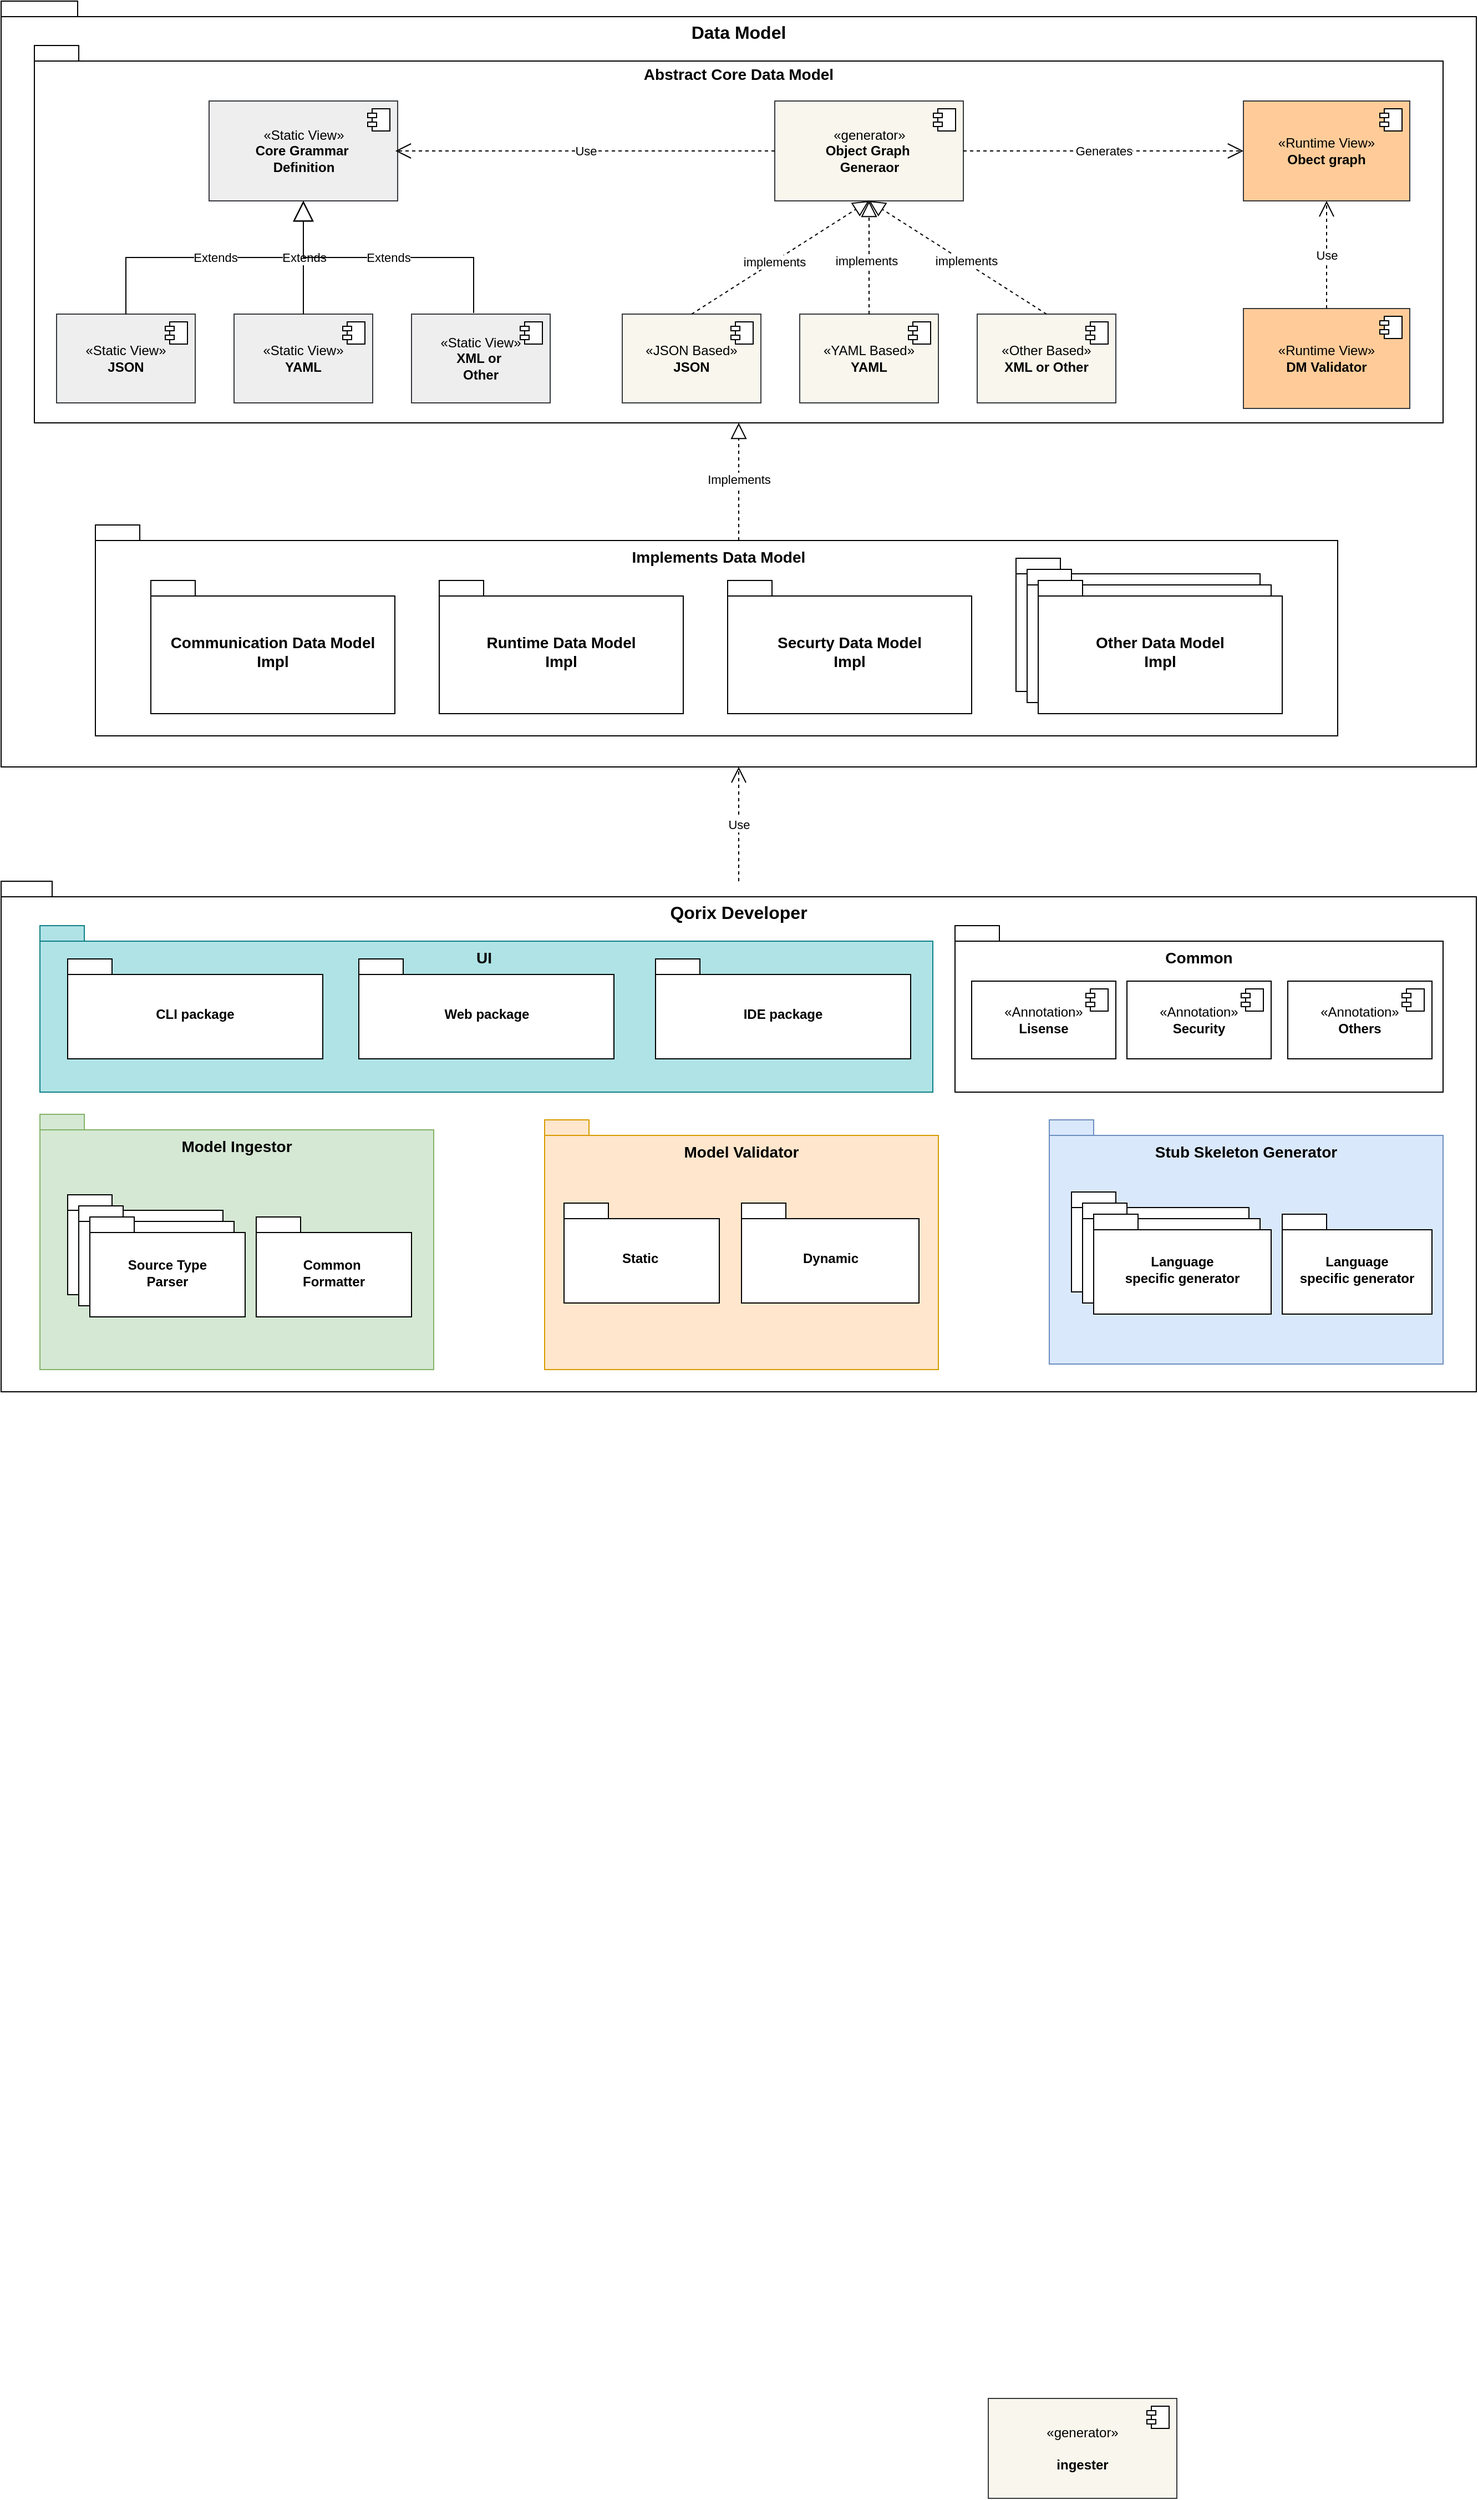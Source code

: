 <mxfile version="26.0.4" pages="2">
  <diagram id="DoH4_i3A4CgXqAQRx-tc" name="HL-Package">
    <mxGraphModel dx="2899" dy="2294" grid="1" gridSize="10" guides="1" tooltips="1" connect="1" arrows="1" fold="1" page="1" pageScale="1" pageWidth="850" pageHeight="1100" background="#ffffff" math="0" shadow="0">
      <root>
        <mxCell id="0" />
        <mxCell id="1" parent="0" />
        <mxCell id="ZowRPLpmnypHXlRYbh7q-59" value="Data Model" style="shape=folder;fontStyle=1;spacingTop=10;tabWidth=40;tabHeight=14;tabPosition=left;html=1;whiteSpace=wrap;labelPosition=center;verticalLabelPosition=top;align=center;verticalAlign=bottom;fontSize=16;spacing=-38;" parent="1" vertex="1">
          <mxGeometry x="-760" y="-1040" width="1330" height="690" as="geometry" />
        </mxCell>
        <mxCell id="ZowRPLpmnypHXlRYbh7q-60" value="&amp;nbsp;Implements Data Model" style="shape=folder;fontStyle=1;spacingTop=10;tabWidth=40;tabHeight=14;tabPosition=left;html=1;whiteSpace=wrap;labelPosition=center;verticalLabelPosition=top;align=center;verticalAlign=bottom;spacingBottom=2;spacing=-40;fontSize=14;" parent="1" vertex="1">
          <mxGeometry x="-675" y="-568" width="1120" height="190" as="geometry" />
        </mxCell>
        <mxCell id="ZowRPLpmnypHXlRYbh7q-2" value="Abstract Core Data Model" style="shape=folder;fontStyle=1;spacingTop=10;tabWidth=40;tabHeight=14;tabPosition=left;html=1;whiteSpace=wrap;labelPosition=center;verticalLabelPosition=top;align=center;verticalAlign=bottom;spacingBottom=2;spacing=-37;fontSize=14;" parent="1" vertex="1">
          <mxGeometry x="-730" y="-1000" width="1270" height="340" as="geometry" />
        </mxCell>
        <mxCell id="ZowRPLpmnypHXlRYbh7q-5" value="«Static View»&lt;br&gt;&lt;b&gt;Core Grammar&amp;nbsp;&lt;/b&gt;&lt;div&gt;&lt;b&gt;Definition&lt;/b&gt;&lt;/div&gt;" style="html=1;dropTarget=0;whiteSpace=wrap;fillColor=#eeeeee;strokeColor=#36393d;" parent="1" vertex="1">
          <mxGeometry x="-572.5" y="-950" width="170" height="90" as="geometry" />
        </mxCell>
        <mxCell id="ZowRPLpmnypHXlRYbh7q-6" value="" style="shape=module;jettyWidth=8;jettyHeight=4;" parent="ZowRPLpmnypHXlRYbh7q-5" vertex="1">
          <mxGeometry x="1" width="20" height="20" relative="1" as="geometry">
            <mxPoint x="-27" y="7" as="offset" />
          </mxGeometry>
        </mxCell>
        <mxCell id="ZowRPLpmnypHXlRYbh7q-7" value="«Runtime View»&lt;br&gt;&lt;b&gt;Obect graph&lt;/b&gt;" style="html=1;dropTarget=0;whiteSpace=wrap;fillColor=#ffcc99;strokeColor=#36393d;" parent="1" vertex="1">
          <mxGeometry x="360" y="-950" width="150" height="90" as="geometry" />
        </mxCell>
        <mxCell id="ZowRPLpmnypHXlRYbh7q-8" value="" style="shape=module;jettyWidth=8;jettyHeight=4;" parent="ZowRPLpmnypHXlRYbh7q-7" vertex="1">
          <mxGeometry x="1" width="20" height="20" relative="1" as="geometry">
            <mxPoint x="-27" y="7" as="offset" />
          </mxGeometry>
        </mxCell>
        <mxCell id="ZowRPLpmnypHXlRYbh7q-9" value="Communication Data Model&lt;div&gt;Impl&lt;/div&gt;" style="shape=folder;fontStyle=1;spacingTop=10;tabWidth=40;tabHeight=14;tabPosition=left;html=1;whiteSpace=wrap;labelPosition=center;verticalLabelPosition=middle;align=center;verticalAlign=middle;spacingBottom=2;spacing=-35;fontSize=14;" parent="1" vertex="1">
          <mxGeometry x="-625" y="-518" width="220" height="120" as="geometry" />
        </mxCell>
        <mxCell id="ZowRPLpmnypHXlRYbh7q-10" value="Runtime Data Model&lt;div&gt;Impl&lt;/div&gt;" style="shape=folder;fontStyle=1;spacingTop=10;tabWidth=40;tabHeight=14;tabPosition=left;html=1;whiteSpace=wrap;labelPosition=center;verticalLabelPosition=middle;align=center;verticalAlign=middle;spacingBottom=2;spacing=-35;fontSize=14;" parent="1" vertex="1">
          <mxGeometry x="-365" y="-518" width="220" height="120" as="geometry" />
        </mxCell>
        <mxCell id="ZowRPLpmnypHXlRYbh7q-11" value="Securty Data Model&lt;div&gt;Impl&lt;/div&gt;" style="shape=folder;fontStyle=1;spacingTop=10;tabWidth=40;tabHeight=14;tabPosition=left;html=1;whiteSpace=wrap;labelPosition=center;verticalLabelPosition=middle;align=center;verticalAlign=middle;spacingBottom=2;spacing=-35;fontSize=14;" parent="1" vertex="1">
          <mxGeometry x="-105" y="-518" width="220" height="120" as="geometry" />
        </mxCell>
        <mxCell id="ZowRPLpmnypHXlRYbh7q-12" value="Other Data Model&lt;div&gt;Impl&lt;/div&gt;" style="shape=folder;fontStyle=1;spacingTop=10;tabWidth=40;tabHeight=14;tabPosition=left;html=1;whiteSpace=wrap;labelPosition=center;verticalLabelPosition=middle;align=center;verticalAlign=middle;spacingBottom=2;spacing=0;fontSize=14;" parent="1" vertex="1">
          <mxGeometry x="155" y="-538" width="220" height="120" as="geometry" />
        </mxCell>
        <mxCell id="ZowRPLpmnypHXlRYbh7q-24" value="Other Data Model&lt;div&gt;Impl&lt;/div&gt;" style="shape=folder;fontStyle=1;spacingTop=10;tabWidth=40;tabHeight=14;tabPosition=left;html=1;whiteSpace=wrap;labelPosition=center;verticalLabelPosition=middle;align=center;verticalAlign=middle;spacingBottom=2;spacing=0;fontSize=14;" parent="1" vertex="1">
          <mxGeometry x="165" y="-528" width="220" height="120" as="geometry" />
        </mxCell>
        <mxCell id="ZowRPLpmnypHXlRYbh7q-25" value="Other Data Model&lt;div&gt;Impl&lt;/div&gt;" style="shape=folder;fontStyle=1;spacingTop=10;tabWidth=40;tabHeight=14;tabPosition=left;html=1;whiteSpace=wrap;labelPosition=center;verticalLabelPosition=middle;align=center;verticalAlign=middle;spacingBottom=2;spacing=0;fontSize=14;" parent="1" vertex="1">
          <mxGeometry x="175" y="-518" width="220" height="120" as="geometry" />
        </mxCell>
        <mxCell id="ZowRPLpmnypHXlRYbh7q-26" value="«generator»&lt;br&gt;&lt;b&gt;Object Graph&amp;nbsp;&lt;/b&gt;&lt;div&gt;&lt;b&gt;Generaor&lt;/b&gt;&lt;/div&gt;" style="html=1;dropTarget=0;whiteSpace=wrap;fillColor=#f9f7ed;strokeColor=#36393d;" parent="1" vertex="1">
          <mxGeometry x="-62.5" y="-950" width="170" height="90" as="geometry" />
        </mxCell>
        <mxCell id="ZowRPLpmnypHXlRYbh7q-27" value="" style="shape=module;jettyWidth=8;jettyHeight=4;" parent="ZowRPLpmnypHXlRYbh7q-26" vertex="1">
          <mxGeometry x="1" width="20" height="20" relative="1" as="geometry">
            <mxPoint x="-27" y="7" as="offset" />
          </mxGeometry>
        </mxCell>
        <mxCell id="ZowRPLpmnypHXlRYbh7q-29" value="Generates" style="endArrow=open;endSize=12;dashed=1;html=1;rounded=0;exitX=1;exitY=0.5;exitDx=0;exitDy=0;entryX=0;entryY=0.5;entryDx=0;entryDy=0;" parent="1" source="ZowRPLpmnypHXlRYbh7q-26" target="ZowRPLpmnypHXlRYbh7q-7" edge="1">
          <mxGeometry width="160" relative="1" as="geometry">
            <mxPoint x="220" y="-740" as="sourcePoint" />
            <mxPoint x="380" y="-740" as="targetPoint" />
          </mxGeometry>
        </mxCell>
        <mxCell id="ZowRPLpmnypHXlRYbh7q-30" value="Use" style="endArrow=open;endSize=12;dashed=1;html=1;rounded=0;entryX=0.988;entryY=0.5;entryDx=0;entryDy=0;entryPerimeter=0;exitX=0;exitY=0.5;exitDx=0;exitDy=0;" parent="1" source="ZowRPLpmnypHXlRYbh7q-26" target="ZowRPLpmnypHXlRYbh7q-5" edge="1">
          <mxGeometry width="160" relative="1" as="geometry">
            <mxPoint x="110" y="-580" as="sourcePoint" />
            <mxPoint x="270" y="-580" as="targetPoint" />
          </mxGeometry>
        </mxCell>
        <mxCell id="ZowRPLpmnypHXlRYbh7q-32" value="«Static View»&lt;br&gt;&lt;b&gt;JSON&lt;/b&gt;" style="html=1;dropTarget=0;whiteSpace=wrap;fillColor=#eeeeee;strokeColor=#36393d;" parent="1" vertex="1">
          <mxGeometry x="-710" y="-758" width="125" height="80" as="geometry" />
        </mxCell>
        <mxCell id="ZowRPLpmnypHXlRYbh7q-33" value="" style="shape=module;jettyWidth=8;jettyHeight=4;" parent="ZowRPLpmnypHXlRYbh7q-32" vertex="1">
          <mxGeometry x="1" width="20" height="20" relative="1" as="geometry">
            <mxPoint x="-27" y="7" as="offset" />
          </mxGeometry>
        </mxCell>
        <mxCell id="ZowRPLpmnypHXlRYbh7q-34" value="«Static View»&lt;br&gt;&lt;b&gt;YAML&lt;/b&gt;" style="html=1;dropTarget=0;whiteSpace=wrap;fillColor=#eeeeee;strokeColor=#36393d;" parent="1" vertex="1">
          <mxGeometry x="-550" y="-758" width="125" height="80" as="geometry" />
        </mxCell>
        <mxCell id="ZowRPLpmnypHXlRYbh7q-35" value="" style="shape=module;jettyWidth=8;jettyHeight=4;" parent="ZowRPLpmnypHXlRYbh7q-34" vertex="1">
          <mxGeometry x="1" width="20" height="20" relative="1" as="geometry">
            <mxPoint x="-27" y="7" as="offset" />
          </mxGeometry>
        </mxCell>
        <mxCell id="ZowRPLpmnypHXlRYbh7q-36" value="«Static View»&lt;br&gt;&lt;b&gt;XML or&amp;nbsp;&lt;/b&gt;&lt;div&gt;&lt;b&gt;Other&lt;/b&gt;&lt;/div&gt;" style="html=1;dropTarget=0;whiteSpace=wrap;fillColor=#eeeeee;strokeColor=#36393d;" parent="1" vertex="1">
          <mxGeometry x="-390" y="-758" width="125" height="80" as="geometry" />
        </mxCell>
        <mxCell id="ZowRPLpmnypHXlRYbh7q-37" value="" style="shape=module;jettyWidth=8;jettyHeight=4;" parent="ZowRPLpmnypHXlRYbh7q-36" vertex="1">
          <mxGeometry x="1" width="20" height="20" relative="1" as="geometry">
            <mxPoint x="-27" y="7" as="offset" />
          </mxGeometry>
        </mxCell>
        <mxCell id="ZowRPLpmnypHXlRYbh7q-38" value="Extends" style="endArrow=block;endSize=16;endFill=0;html=1;rounded=0;entryX=0.5;entryY=1;entryDx=0;entryDy=0;exitX=0.5;exitY=0;exitDx=0;exitDy=0;edgeStyle=orthogonalEdgeStyle;" parent="1" source="ZowRPLpmnypHXlRYbh7q-32" target="ZowRPLpmnypHXlRYbh7q-5" edge="1">
          <mxGeometry width="160" relative="1" as="geometry">
            <mxPoint x="-730" y="-400" as="sourcePoint" />
            <mxPoint x="-570" y="-400" as="targetPoint" />
          </mxGeometry>
        </mxCell>
        <mxCell id="ZowRPLpmnypHXlRYbh7q-39" value="Extends" style="endArrow=block;endSize=16;endFill=0;html=1;rounded=0;edgeStyle=orthogonalEdgeStyle;" parent="1" source="ZowRPLpmnypHXlRYbh7q-34" target="ZowRPLpmnypHXlRYbh7q-5" edge="1">
          <mxGeometry width="160" relative="1" as="geometry">
            <mxPoint x="-637" y="-760" as="sourcePoint" />
            <mxPoint x="-520" y="-860" as="targetPoint" />
          </mxGeometry>
        </mxCell>
        <mxCell id="ZowRPLpmnypHXlRYbh7q-40" value="Extends" style="endArrow=block;endSize=16;endFill=0;html=1;rounded=0;edgeStyle=orthogonalEdgeStyle;exitX=0.448;exitY=-0.012;exitDx=0;exitDy=0;exitPerimeter=0;entryX=0.5;entryY=1;entryDx=0;entryDy=0;" parent="1" source="ZowRPLpmnypHXlRYbh7q-36" target="ZowRPLpmnypHXlRYbh7q-5" edge="1">
          <mxGeometry width="160" relative="1" as="geometry">
            <mxPoint x="-477" y="-760" as="sourcePoint" />
            <mxPoint x="-525" y="-850" as="targetPoint" />
          </mxGeometry>
        </mxCell>
        <mxCell id="ZowRPLpmnypHXlRYbh7q-41" value="«JSON Based»&lt;br&gt;&lt;b&gt;JSON&lt;/b&gt;" style="html=1;dropTarget=0;whiteSpace=wrap;fillColor=#f9f7ed;strokeColor=#36393d;" parent="1" vertex="1">
          <mxGeometry x="-200" y="-758" width="125" height="80" as="geometry" />
        </mxCell>
        <mxCell id="ZowRPLpmnypHXlRYbh7q-42" value="" style="shape=module;jettyWidth=8;jettyHeight=4;" parent="ZowRPLpmnypHXlRYbh7q-41" vertex="1">
          <mxGeometry x="1" width="20" height="20" relative="1" as="geometry">
            <mxPoint x="-27" y="7" as="offset" />
          </mxGeometry>
        </mxCell>
        <mxCell id="ZowRPLpmnypHXlRYbh7q-43" value="«YAML Based»&lt;br&gt;&lt;b&gt;YAML&lt;/b&gt;" style="html=1;dropTarget=0;whiteSpace=wrap;fillColor=#f9f7ed;strokeColor=#36393d;" parent="1" vertex="1">
          <mxGeometry x="-40" y="-758" width="125" height="80" as="geometry" />
        </mxCell>
        <mxCell id="ZowRPLpmnypHXlRYbh7q-44" value="" style="shape=module;jettyWidth=8;jettyHeight=4;" parent="ZowRPLpmnypHXlRYbh7q-43" vertex="1">
          <mxGeometry x="1" width="20" height="20" relative="1" as="geometry">
            <mxPoint x="-27" y="7" as="offset" />
          </mxGeometry>
        </mxCell>
        <mxCell id="ZowRPLpmnypHXlRYbh7q-45" value="«Other Based»&lt;br&gt;&lt;b&gt;XML or&amp;nbsp;&lt;/b&gt;&lt;b style=&quot;background-color: transparent; color: light-dark(rgb(0, 0, 0), rgb(255, 255, 255));&quot;&gt;Other&lt;/b&gt;" style="html=1;dropTarget=0;whiteSpace=wrap;fillColor=#f9f7ed;strokeColor=#36393d;" parent="1" vertex="1">
          <mxGeometry x="120" y="-758" width="125" height="80" as="geometry" />
        </mxCell>
        <mxCell id="ZowRPLpmnypHXlRYbh7q-46" value="" style="shape=module;jettyWidth=8;jettyHeight=4;" parent="ZowRPLpmnypHXlRYbh7q-45" vertex="1">
          <mxGeometry x="1" width="20" height="20" relative="1" as="geometry">
            <mxPoint x="-27" y="7" as="offset" />
          </mxGeometry>
        </mxCell>
        <mxCell id="ZowRPLpmnypHXlRYbh7q-47" value="" style="endArrow=block;dashed=1;endFill=0;endSize=12;html=1;rounded=0;entryX=0.5;entryY=1;entryDx=0;entryDy=0;exitX=0.5;exitY=0;exitDx=0;exitDy=0;" parent="1" source="ZowRPLpmnypHXlRYbh7q-41" target="ZowRPLpmnypHXlRYbh7q-26" edge="1">
          <mxGeometry width="160" relative="1" as="geometry">
            <mxPoint x="-172.5" y="-580" as="sourcePoint" />
            <mxPoint x="-12.5" y="-580" as="targetPoint" />
          </mxGeometry>
        </mxCell>
        <mxCell id="ZowRPLpmnypHXlRYbh7q-50" value="implements" style="edgeLabel;html=1;align=center;verticalAlign=middle;resizable=0;points=[];" parent="ZowRPLpmnypHXlRYbh7q-47" vertex="1" connectable="0">
          <mxGeometry x="-0.075" relative="1" as="geometry">
            <mxPoint as="offset" />
          </mxGeometry>
        </mxCell>
        <mxCell id="ZowRPLpmnypHXlRYbh7q-48" value="" style="endArrow=block;dashed=1;endFill=0;endSize=12;html=1;rounded=0;entryX=0.5;entryY=1;entryDx=0;entryDy=0;exitX=0.5;exitY=0;exitDx=0;exitDy=0;" parent="1" source="ZowRPLpmnypHXlRYbh7q-43" target="ZowRPLpmnypHXlRYbh7q-26" edge="1">
          <mxGeometry width="160" relative="1" as="geometry">
            <mxPoint x="-127.5" y="-690" as="sourcePoint" />
            <mxPoint x="32.5" y="-850" as="targetPoint" />
          </mxGeometry>
        </mxCell>
        <mxCell id="ZowRPLpmnypHXlRYbh7q-51" value="implements" style="edgeLabel;html=1;align=center;verticalAlign=middle;resizable=0;points=[];" parent="ZowRPLpmnypHXlRYbh7q-48" vertex="1" connectable="0">
          <mxGeometry x="-0.062" y="3" relative="1" as="geometry">
            <mxPoint as="offset" />
          </mxGeometry>
        </mxCell>
        <mxCell id="ZowRPLpmnypHXlRYbh7q-49" value="" style="endArrow=block;dashed=1;endFill=0;endSize=12;html=1;rounded=0;entryX=0.5;entryY=1;entryDx=0;entryDy=0;exitX=0.5;exitY=0;exitDx=0;exitDy=0;" parent="1" source="ZowRPLpmnypHXlRYbh7q-45" target="ZowRPLpmnypHXlRYbh7q-26" edge="1">
          <mxGeometry width="160" relative="1" as="geometry">
            <mxPoint x="32.5" y="-690" as="sourcePoint" />
            <mxPoint x="32.5" y="-850" as="targetPoint" />
          </mxGeometry>
        </mxCell>
        <mxCell id="ZowRPLpmnypHXlRYbh7q-52" value="implements" style="edgeLabel;html=1;align=center;verticalAlign=middle;resizable=0;points=[];" parent="ZowRPLpmnypHXlRYbh7q-49" vertex="1" connectable="0">
          <mxGeometry x="-0.081" y="-2" relative="1" as="geometry">
            <mxPoint as="offset" />
          </mxGeometry>
        </mxCell>
        <mxCell id="ZowRPLpmnypHXlRYbh7q-55" value="«Runtime View»&lt;br&gt;&lt;b&gt;DM Validator&lt;/b&gt;" style="html=1;dropTarget=0;whiteSpace=wrap;fillColor=#ffcc99;strokeColor=#36393d;" parent="1" vertex="1">
          <mxGeometry x="360" y="-763" width="150" height="90" as="geometry" />
        </mxCell>
        <mxCell id="ZowRPLpmnypHXlRYbh7q-56" value="" style="shape=module;jettyWidth=8;jettyHeight=4;" parent="ZowRPLpmnypHXlRYbh7q-55" vertex="1">
          <mxGeometry x="1" width="20" height="20" relative="1" as="geometry">
            <mxPoint x="-27" y="7" as="offset" />
          </mxGeometry>
        </mxCell>
        <mxCell id="ZowRPLpmnypHXlRYbh7q-58" value="Use" style="endArrow=open;endSize=12;dashed=1;html=1;rounded=0;entryX=0.5;entryY=1;entryDx=0;entryDy=0;exitX=0.5;exitY=0;exitDx=0;exitDy=0;" parent="1" source="ZowRPLpmnypHXlRYbh7q-55" target="ZowRPLpmnypHXlRYbh7q-7" edge="1">
          <mxGeometry width="160" relative="1" as="geometry">
            <mxPoint x="437.5" y="-590" as="sourcePoint" />
            <mxPoint x="597.5" y="-590" as="targetPoint" />
          </mxGeometry>
        </mxCell>
        <mxCell id="ZowRPLpmnypHXlRYbh7q-62" value="" style="endArrow=block;dashed=1;endFill=0;endSize=12;html=1;rounded=0;entryX=0.5;entryY=1;entryDx=0;entryDy=0;entryPerimeter=0;exitX=0;exitY=0;exitDx=580;exitDy=14;exitPerimeter=0;" parent="1" source="ZowRPLpmnypHXlRYbh7q-60" target="ZowRPLpmnypHXlRYbh7q-2" edge="1">
          <mxGeometry width="160" relative="1" as="geometry">
            <mxPoint x="-160" y="-610" as="sourcePoint" />
            <mxPoint y="-610" as="targetPoint" />
          </mxGeometry>
        </mxCell>
        <mxCell id="ZowRPLpmnypHXlRYbh7q-63" value="Implements" style="edgeLabel;html=1;align=center;verticalAlign=middle;resizable=0;points=[];" parent="ZowRPLpmnypHXlRYbh7q-62" vertex="1" connectable="0">
          <mxGeometry x="0.042" relative="1" as="geometry">
            <mxPoint as="offset" />
          </mxGeometry>
        </mxCell>
        <mxCell id="ZowRPLpmnypHXlRYbh7q-64" value="Qorix Developer" style="shape=folder;fontStyle=1;spacingTop=10;tabWidth=40;tabHeight=14;tabPosition=left;html=1;whiteSpace=wrap;labelPosition=center;verticalLabelPosition=top;align=center;verticalAlign=bottom;fontSize=16;spacing=-38;" parent="1" vertex="1">
          <mxGeometry x="-760" y="-247" width="1330" height="460" as="geometry" />
        </mxCell>
        <mxCell id="UomQeJ0o8YzmtJ7cRWKm-1" value="«generator»&lt;br&gt;&lt;br&gt;&lt;div&gt;&lt;b&gt;ingester&lt;/b&gt;&lt;/div&gt;" style="html=1;dropTarget=0;whiteSpace=wrap;fillColor=#f9f7ed;strokeColor=#36393d;" parent="1" vertex="1">
          <mxGeometry x="130" y="1120" width="170" height="90" as="geometry" />
        </mxCell>
        <mxCell id="UomQeJ0o8YzmtJ7cRWKm-2" value="" style="shape=module;jettyWidth=8;jettyHeight=4;" parent="UomQeJ0o8YzmtJ7cRWKm-1" vertex="1">
          <mxGeometry x="1" width="20" height="20" relative="1" as="geometry">
            <mxPoint x="-27" y="7" as="offset" />
          </mxGeometry>
        </mxCell>
        <mxCell id="UomQeJ0o8YzmtJ7cRWKm-3" value="Model Ingestor" style="shape=folder;fontStyle=1;spacingTop=10;tabWidth=40;tabHeight=14;tabPosition=left;html=1;whiteSpace=wrap;labelPosition=center;verticalLabelPosition=top;align=center;verticalAlign=bottom;spacingBottom=2;spacing=-40;fontSize=14;fillColor=#d5e8d4;strokeColor=#82b366;" parent="1" vertex="1">
          <mxGeometry x="-725" y="-37" width="355" height="230" as="geometry" />
        </mxCell>
        <mxCell id="NwIUY9ID6Ud4n6QKfMI6-1" value="Stub Skeleton Generator" style="shape=folder;fontStyle=1;spacingTop=10;tabWidth=40;tabHeight=14;tabPosition=left;html=1;whiteSpace=wrap;labelPosition=center;verticalLabelPosition=top;align=center;verticalAlign=bottom;spacingBottom=2;spacing=-40;fontSize=14;fillColor=#dae8fc;strokeColor=#6c8ebf;" parent="1" vertex="1">
          <mxGeometry x="185" y="-32" width="355" height="220" as="geometry" />
        </mxCell>
        <mxCell id="krgo1AqYaGiO_AA2EiUg-1" value="UI&amp;nbsp;" style="shape=folder;fontStyle=1;spacingTop=10;tabWidth=40;tabHeight=14;tabPosition=left;html=1;whiteSpace=wrap;labelPosition=center;verticalLabelPosition=top;align=center;verticalAlign=bottom;spacingBottom=2;spacing=-40;fontSize=14;fillColor=#b0e3e6;strokeColor=#0e8088;" parent="1" vertex="1">
          <mxGeometry x="-725" y="-207" width="805" height="150" as="geometry" />
        </mxCell>
        <mxCell id="krgo1AqYaGiO_AA2EiUg-2" value="Model Validator" style="shape=folder;fontStyle=1;spacingTop=10;tabWidth=40;tabHeight=14;tabPosition=left;html=1;whiteSpace=wrap;labelPosition=center;verticalLabelPosition=top;align=center;verticalAlign=bottom;spacingBottom=2;spacing=-40;fontSize=14;fillColor=#ffe6cc;strokeColor=#d79b00;" parent="1" vertex="1">
          <mxGeometry x="-270" y="-32" width="355" height="225" as="geometry" />
        </mxCell>
        <mxCell id="krgo1AqYaGiO_AA2EiUg-3" value="CLI package" style="shape=folder;fontStyle=1;spacingTop=10;tabWidth=40;tabHeight=14;tabPosition=left;html=1;whiteSpace=wrap;" parent="1" vertex="1">
          <mxGeometry x="-700" y="-177" width="230" height="90" as="geometry" />
        </mxCell>
        <mxCell id="krgo1AqYaGiO_AA2EiUg-4" value="Web package" style="shape=folder;fontStyle=1;spacingTop=10;tabWidth=40;tabHeight=14;tabPosition=left;html=1;whiteSpace=wrap;" parent="1" vertex="1">
          <mxGeometry x="-437.5" y="-177" width="230" height="90" as="geometry" />
        </mxCell>
        <mxCell id="krgo1AqYaGiO_AA2EiUg-5" value="IDE package" style="shape=folder;fontStyle=1;spacingTop=10;tabWidth=40;tabHeight=14;tabPosition=left;html=1;whiteSpace=wrap;" parent="1" vertex="1">
          <mxGeometry x="-170" y="-177" width="230" height="90" as="geometry" />
        </mxCell>
        <mxCell id="u34n0GoPrqfrXNU6sy1c-1" value="Common" style="shape=folder;fontStyle=1;spacingTop=10;tabWidth=40;tabHeight=14;tabPosition=left;html=1;whiteSpace=wrap;labelPosition=center;verticalLabelPosition=top;align=center;verticalAlign=bottom;spacingBottom=2;spacing=-40;fontSize=14;" parent="1" vertex="1">
          <mxGeometry x="100" y="-207" width="440" height="150" as="geometry" />
        </mxCell>
        <mxCell id="u34n0GoPrqfrXNU6sy1c-2" value="Parser" style="shape=folder;fontStyle=1;spacingTop=10;tabWidth=40;tabHeight=14;tabPosition=left;html=1;whiteSpace=wrap;" parent="1" vertex="1">
          <mxGeometry x="-700" y="35.5" width="140" height="90" as="geometry" />
        </mxCell>
        <mxCell id="u34n0GoPrqfrXNU6sy1c-3" value="Static&amp;nbsp;" style="shape=folder;fontStyle=1;spacingTop=10;tabWidth=40;tabHeight=14;tabPosition=left;html=1;whiteSpace=wrap;" parent="1" vertex="1">
          <mxGeometry x="-252.5" y="43" width="140" height="90" as="geometry" />
        </mxCell>
        <mxCell id="u34n0GoPrqfrXNU6sy1c-4" value="Dynamic" style="shape=folder;fontStyle=1;spacingTop=10;tabWidth=40;tabHeight=14;tabPosition=left;html=1;whiteSpace=wrap;" parent="1" vertex="1">
          <mxGeometry x="-92.5" y="43" width="160" height="90" as="geometry" />
        </mxCell>
        <mxCell id="u34n0GoPrqfrXNU6sy1c-5" value="Language&lt;div&gt;specific generator&lt;/div&gt;" style="shape=folder;fontStyle=1;spacingTop=10;tabWidth=40;tabHeight=14;tabPosition=left;html=1;whiteSpace=wrap;" parent="1" vertex="1">
          <mxGeometry x="205" y="33" width="160" height="90" as="geometry" />
        </mxCell>
        <mxCell id="u34n0GoPrqfrXNU6sy1c-6" value="Language&lt;div&gt;specific generator&lt;/div&gt;" style="shape=folder;fontStyle=1;spacingTop=10;tabWidth=40;tabHeight=14;tabPosition=left;html=1;whiteSpace=wrap;" parent="1" vertex="1">
          <mxGeometry x="215" y="43" width="160" height="90" as="geometry" />
        </mxCell>
        <mxCell id="u34n0GoPrqfrXNU6sy1c-7" value="Language&lt;div&gt;specific generator&lt;/div&gt;" style="shape=folder;fontStyle=1;spacingTop=10;tabWidth=40;tabHeight=14;tabPosition=left;html=1;whiteSpace=wrap;" parent="1" vertex="1">
          <mxGeometry x="225" y="53" width="160" height="90" as="geometry" />
        </mxCell>
        <mxCell id="u34n0GoPrqfrXNU6sy1c-8" value="Parser" style="shape=folder;fontStyle=1;spacingTop=10;tabWidth=40;tabHeight=14;tabPosition=left;html=1;whiteSpace=wrap;" parent="1" vertex="1">
          <mxGeometry x="-690" y="45.5" width="140" height="90" as="geometry" />
        </mxCell>
        <mxCell id="u34n0GoPrqfrXNU6sy1c-9" value="&lt;div&gt;Source Type&lt;/div&gt;Parser" style="shape=folder;fontStyle=1;spacingTop=10;tabWidth=40;tabHeight=14;tabPosition=left;html=1;whiteSpace=wrap;" parent="1" vertex="1">
          <mxGeometry x="-680" y="55.5" width="140" height="90" as="geometry" />
        </mxCell>
        <mxCell id="u34n0GoPrqfrXNU6sy1c-10" value="Common&amp;nbsp;&lt;div&gt;&lt;/div&gt;&lt;div&gt;Formatter&lt;/div&gt;" style="shape=folder;fontStyle=1;spacingTop=10;tabWidth=40;tabHeight=14;tabPosition=left;html=1;whiteSpace=wrap;" parent="1" vertex="1">
          <mxGeometry x="-530" y="55.5" width="140" height="90" as="geometry" />
        </mxCell>
        <mxCell id="u34n0GoPrqfrXNU6sy1c-11" value="Language&lt;div&gt;specific generator&lt;/div&gt;" style="shape=folder;fontStyle=1;spacingTop=10;tabWidth=40;tabHeight=14;tabPosition=left;html=1;whiteSpace=wrap;" parent="1" vertex="1">
          <mxGeometry x="395" y="53" width="135" height="90" as="geometry" />
        </mxCell>
        <mxCell id="u34n0GoPrqfrXNU6sy1c-12" value="«Annotation»&lt;br&gt;&lt;b&gt;Lisense&lt;/b&gt;" style="html=1;dropTarget=0;whiteSpace=wrap;" parent="1" vertex="1">
          <mxGeometry x="115" y="-157" width="130" height="70" as="geometry" />
        </mxCell>
        <mxCell id="u34n0GoPrqfrXNU6sy1c-13" value="" style="shape=module;jettyWidth=8;jettyHeight=4;" parent="u34n0GoPrqfrXNU6sy1c-12" vertex="1">
          <mxGeometry x="1" width="20" height="20" relative="1" as="geometry">
            <mxPoint x="-27" y="7" as="offset" />
          </mxGeometry>
        </mxCell>
        <mxCell id="u34n0GoPrqfrXNU6sy1c-14" value="«Annotation»&lt;br&gt;&lt;b&gt;Security&lt;/b&gt;" style="html=1;dropTarget=0;whiteSpace=wrap;" parent="1" vertex="1">
          <mxGeometry x="255" y="-157" width="130" height="70" as="geometry" />
        </mxCell>
        <mxCell id="u34n0GoPrqfrXNU6sy1c-15" value="" style="shape=module;jettyWidth=8;jettyHeight=4;" parent="u34n0GoPrqfrXNU6sy1c-14" vertex="1">
          <mxGeometry x="1" width="20" height="20" relative="1" as="geometry">
            <mxPoint x="-27" y="7" as="offset" />
          </mxGeometry>
        </mxCell>
        <mxCell id="u34n0GoPrqfrXNU6sy1c-16" value="«Annotation»&lt;br&gt;&lt;b&gt;Others&lt;/b&gt;" style="html=1;dropTarget=0;whiteSpace=wrap;" parent="1" vertex="1">
          <mxGeometry x="400" y="-157" width="130" height="70" as="geometry" />
        </mxCell>
        <mxCell id="u34n0GoPrqfrXNU6sy1c-17" value="" style="shape=module;jettyWidth=8;jettyHeight=4;" parent="u34n0GoPrqfrXNU6sy1c-16" vertex="1">
          <mxGeometry x="1" width="20" height="20" relative="1" as="geometry">
            <mxPoint x="-27" y="7" as="offset" />
          </mxGeometry>
        </mxCell>
        <mxCell id="1Kk72WTe51jq-Swo6tKZ-2" value="Use" style="endArrow=open;endSize=12;dashed=1;html=1;rounded=0;entryX=0.5;entryY=1;entryDx=0;entryDy=0;entryPerimeter=0;" edge="1" parent="1" source="ZowRPLpmnypHXlRYbh7q-64" target="ZowRPLpmnypHXlRYbh7q-59">
          <mxGeometry width="160" relative="1" as="geometry">
            <mxPoint x="-360" y="-290" as="sourcePoint" />
            <mxPoint x="-200" y="-290" as="targetPoint" />
          </mxGeometry>
        </mxCell>
      </root>
    </mxGraphModel>
  </diagram>
  <diagram id="2auXg8TYf9WxZ9tHwjAE" name="DM-Elements">
    <mxGraphModel dx="2284" dy="836" grid="1" gridSize="10" guides="1" tooltips="1" connect="1" arrows="1" fold="1" page="1" pageScale="1" pageWidth="850" pageHeight="1100" math="0" shadow="0">
      <root>
        <mxCell id="0" />
        <mxCell id="1" parent="0" />
        <mxCell id="XTN8OOwQqlZ3QqEK8Zqv-23" value="Component" style="rounded=1;whiteSpace=wrap;html=1;arcSize=7;labelPosition=center;verticalLabelPosition=top;align=center;verticalAlign=bottom;spacingBottom=-20;" parent="1" vertex="1">
          <mxGeometry x="-127.5" y="425" width="277.5" height="147.5" as="geometry" />
        </mxCell>
        <mxCell id="XTN8OOwQqlZ3QqEK8Zqv-24" value="Entity" style="rounded=1;whiteSpace=wrap;html=1;spacingBottom=-20;labelPosition=center;verticalLabelPosition=top;align=center;verticalAlign=bottom;" parent="1" vertex="1">
          <mxGeometry x="-760" y="80" width="310" height="162.5" as="geometry" />
        </mxCell>
        <mxCell id="XTN8OOwQqlZ3QqEK8Zqv-25" value="Behavior" style="rounded=1;whiteSpace=wrap;html=1;spacingBottom=-20;labelPosition=center;verticalLabelPosition=top;align=center;verticalAlign=bottom;" parent="1" vertex="1">
          <mxGeometry x="-127.5" y="262.5" width="277.5" height="140" as="geometry" />
        </mxCell>
        <mxCell id="XTN8OOwQqlZ3QqEK8Zqv-26" value="Deployment" style="rounded=1;whiteSpace=wrap;html=1;spacingBottom=-20;labelPosition=center;verticalLabelPosition=top;align=center;verticalAlign=bottom;" parent="1" vertex="1">
          <mxGeometry x="-760" y="422.5" width="310" height="150" as="geometry" />
        </mxCell>
        <mxCell id="XTN8OOwQqlZ3QqEK8Zqv-27" value="Relation" style="rounded=1;whiteSpace=wrap;html=1;spacingBottom=-20;labelPosition=center;verticalLabelPosition=top;align=center;verticalAlign=bottom;" parent="1" vertex="1">
          <mxGeometry x="-430" y="262.5" width="280" height="140" as="geometry" />
        </mxCell>
        <mxCell id="XTN8OOwQqlZ3QqEK8Zqv-28" value="Contraints" style="rounded=1;whiteSpace=wrap;html=1;spacingBottom=-20;labelPosition=center;verticalLabelPosition=top;align=center;verticalAlign=bottom;" parent="1" vertex="1">
          <mxGeometry x="-760" y="262.5" width="310" height="140" as="geometry" />
        </mxCell>
        <mxCell id="XTN8OOwQqlZ3QqEK8Zqv-29" value="Interface" style="rounded=1;whiteSpace=wrap;html=1;spacingBottom=-20;labelPosition=center;verticalLabelPosition=top;align=center;verticalAlign=bottom;" parent="1" vertex="1">
          <mxGeometry x="-127.5" y="80" width="277.5" height="162.5" as="geometry" />
        </mxCell>
        <mxCell id="XTN8OOwQqlZ3QqEK8Zqv-30" value="Attributes {1:n}" style="whiteSpace=wrap;html=1;" parent="1" vertex="1">
          <mxGeometry x="-730" y="115" width="100" height="30" as="geometry" />
        </mxCell>
        <mxCell id="XTN8OOwQqlZ3QqEK8Zqv-32" value="Events {0:n}" style="whiteSpace=wrap;html=1;" parent="1" vertex="1">
          <mxGeometry x="-110" y="292.5" width="100" height="30" as="geometry" />
        </mxCell>
        <mxCell id="XTN8OOwQqlZ3QqEK8Zqv-37" value="Multiplicity {0:n}" style="whiteSpace=wrap;html=1;" parent="1" vertex="1">
          <mxGeometry x="-730" y="155" width="100" height="30" as="geometry" />
        </mxCell>
        <mxCell id="XTN8OOwQqlZ3QqEK8Zqv-38" value="Interface {0:n}" style="whiteSpace=wrap;html=1;" parent="1" vertex="1">
          <mxGeometry x="-590" y="115" width="100" height="30" as="geometry" />
        </mxCell>
        <mxCell id="XTN8OOwQqlZ3QqEK8Zqv-39" value="Relation {0:n}" style="whiteSpace=wrap;html=1;" parent="1" vertex="1">
          <mxGeometry x="-590" y="155" width="100" height="30" as="geometry" />
        </mxCell>
        <mxCell id="XTN8OOwQqlZ3QqEK8Zqv-40" value="Constraints {0:n}" style="whiteSpace=wrap;html=1;" parent="1" vertex="1">
          <mxGeometry x="-730" y="197.5" width="100" height="30" as="geometry" />
        </mxCell>
        <mxCell id="XTN8OOwQqlZ3QqEK8Zqv-41" value="Behevior {0:n}" style="whiteSpace=wrap;html=1;" parent="1" vertex="1">
          <mxGeometry x="-590" y="197.5" width="100" height="30" as="geometry" />
        </mxCell>
        <mxCell id="XTN8OOwQqlZ3QqEK8Zqv-42" value="Event" style="rounded=1;whiteSpace=wrap;html=1;spacingBottom=-20;labelPosition=center;verticalLabelPosition=top;align=center;verticalAlign=bottom;" parent="1" vertex="1">
          <mxGeometry x="-430" y="80" width="275" height="162.5" as="geometry" />
        </mxCell>
        <mxCell id="XTN8OOwQqlZ3QqEK8Zqv-43" value="Attributes {1:n}" style="whiteSpace=wrap;html=1;" parent="1" vertex="1">
          <mxGeometry x="-410" y="115" width="100" height="30" as="geometry" />
        </mxCell>
        <mxCell id="XTN8OOwQqlZ3QqEK8Zqv-44" value="Triggers {1:n}" style="whiteSpace=wrap;html=1;" parent="1" vertex="1">
          <mxGeometry x="-270" y="115" width="100" height="30" as="geometry" />
        </mxCell>
        <mxCell id="XTN8OOwQqlZ3QqEK8Zqv-45" value="Parameters {1:n}" style="whiteSpace=wrap;html=1;" parent="1" vertex="1">
          <mxGeometry x="-410" y="155" width="100" height="30" as="geometry" />
        </mxCell>
        <mxCell id="XTN8OOwQqlZ3QqEK8Zqv-46" value="Attributes {1:n}" style="whiteSpace=wrap;html=1;" parent="1" vertex="1">
          <mxGeometry x="-110" y="115" width="100" height="30" as="geometry" />
        </mxCell>
        <mxCell id="XTN8OOwQqlZ3QqEK8Zqv-47" value="Parameters {1:n}" style="whiteSpace=wrap;html=1;" parent="1" vertex="1">
          <mxGeometry x="-110" y="335" width="100" height="30" as="geometry" />
        </mxCell>
        <mxCell id="XTN8OOwQqlZ3QqEK8Zqv-48" value="Constraints {0:n}" style="whiteSpace=wrap;html=1;" parent="1" vertex="1">
          <mxGeometry x="-110" y="157.5" width="100" height="30" as="geometry" />
        </mxCell>
        <mxCell id="XTN8OOwQqlZ3QqEK8Zqv-49" value="Behevior {0:n}" style="whiteSpace=wrap;html=1;" parent="1" vertex="1">
          <mxGeometry x="-110" y="197.5" width="100" height="30" as="geometry" />
        </mxCell>
        <mxCell id="XTN8OOwQqlZ3QqEK8Zqv-50" value="Function {1:n}" style="whiteSpace=wrap;html=1;" parent="1" vertex="1">
          <mxGeometry x="20" y="292.5" width="100" height="30" as="geometry" />
        </mxCell>
        <mxCell id="XTN8OOwQqlZ3QqEK8Zqv-51" value="Attributes {1:n}" style="whiteSpace=wrap;html=1;" parent="1" vertex="1">
          <mxGeometry x="-410" y="292.5" width="100" height="30" as="geometry" />
        </mxCell>
        <mxCell id="XTN8OOwQqlZ3QqEK8Zqv-52" value="Constraints {0:n}" style="whiteSpace=wrap;html=1;" parent="1" vertex="1">
          <mxGeometry x="-410" y="335" width="100" height="30" as="geometry" />
        </mxCell>
        <mxCell id="XTN8OOwQqlZ3QqEK8Zqv-53" value="Attributes {1:n}" style="whiteSpace=wrap;html=1;" parent="1" vertex="1">
          <mxGeometry x="-730" y="292.5" width="100" height="30" as="geometry" />
        </mxCell>
        <mxCell id="XTN8OOwQqlZ3QqEK8Zqv-54" value="Attributes {1:n}" style="whiteSpace=wrap;html=1;" parent="1" vertex="1">
          <mxGeometry x="-740" y="449.5" width="100" height="30" as="geometry" />
        </mxCell>
        <mxCell id="XTN8OOwQqlZ3QqEK8Zqv-55" value="Constraints {0:n}" style="whiteSpace=wrap;html=1;" parent="1" vertex="1">
          <mxGeometry x="-740" y="492" width="100" height="30" as="geometry" />
        </mxCell>
        <mxCell id="XTN8OOwQqlZ3QqEK8Zqv-56" value="Behevior {0:n}" style="whiteSpace=wrap;html=1;" parent="1" vertex="1">
          <mxGeometry x="-740" y="532" width="100" height="30" as="geometry" />
        </mxCell>
        <mxCell id="XTN8OOwQqlZ3QqEK8Zqv-57" value="Configuration" style="rounded=1;whiteSpace=wrap;html=1;spacingBottom=-20;labelPosition=center;verticalLabelPosition=top;align=center;verticalAlign=bottom;" parent="1" vertex="1">
          <mxGeometry x="-430" y="422.5" width="280" height="150" as="geometry" />
        </mxCell>
        <mxCell id="XTN8OOwQqlZ3QqEK8Zqv-58" value="Attributes {1:n}" style="whiteSpace=wrap;html=1;" parent="1" vertex="1">
          <mxGeometry x="-410" y="449.5" width="100" height="30" as="geometry" />
        </mxCell>
        <mxCell id="XTN8OOwQqlZ3QqEK8Zqv-59" value="Constraints {0:n}" style="whiteSpace=wrap;html=1;" parent="1" vertex="1">
          <mxGeometry x="-410" y="492" width="100" height="30" as="geometry" />
        </mxCell>
        <mxCell id="XTN8OOwQqlZ3QqEK8Zqv-60" value="Parameters {1:n}" style="whiteSpace=wrap;html=1;" parent="1" vertex="1">
          <mxGeometry x="-410" y="532" width="100" height="30" as="geometry" />
        </mxCell>
        <mxCell id="XTN8OOwQqlZ3QqEK8Zqv-65" value="Multiplicity {0:n}" style="whiteSpace=wrap;html=1;" parent="1" vertex="1">
          <mxGeometry x="-110" y="492" width="100" height="30" as="geometry" />
        </mxCell>
        <mxCell id="XTN8OOwQqlZ3QqEK8Zqv-66" value="Constraints {0:n}" style="whiteSpace=wrap;html=1;" parent="1" vertex="1">
          <mxGeometry x="-110" y="532" width="100" height="30" as="geometry" />
        </mxCell>
        <mxCell id="XTN8OOwQqlZ3QqEK8Zqv-67" value="Behevior {0:n}" style="whiteSpace=wrap;html=1;" parent="1" vertex="1">
          <mxGeometry x="30" y="532" width="100" height="30" as="geometry" />
        </mxCell>
        <mxCell id="XTN8OOwQqlZ3QqEK8Zqv-68" value="Interface {0:n}" style="whiteSpace=wrap;html=1;" parent="1" vertex="1">
          <mxGeometry x="30" y="449.5" width="100" height="30" as="geometry" />
        </mxCell>
        <mxCell id="XTN8OOwQqlZ3QqEK8Zqv-69" value="Entity {1:n}" style="whiteSpace=wrap;html=1;" parent="1" vertex="1">
          <mxGeometry x="-110" y="449.5" width="100" height="30" as="geometry" />
        </mxCell>
        <mxCell id="XTN8OOwQqlZ3QqEK8Zqv-70" value="Attribute" style="rounded=1;whiteSpace=wrap;html=1;spacingBottom=-20;labelPosition=center;verticalLabelPosition=top;align=center;verticalAlign=bottom;" parent="1" vertex="1">
          <mxGeometry x="180" y="82.5" width="277.5" height="162.5" as="geometry" />
        </mxCell>
        <mxCell id="XTN8OOwQqlZ3QqEK8Zqv-71" value="key {1 : 1}" style="whiteSpace=wrap;html=1;" parent="1" vertex="1">
          <mxGeometry x="200" y="115" width="100" height="30" as="geometry" />
        </mxCell>
        <mxCell id="XTN8OOwQqlZ3QqEK8Zqv-72" value="value {1 : n}" style="whiteSpace=wrap;html=1;" parent="1" vertex="1">
          <mxGeometry x="330" y="115" width="100" height="30" as="geometry" />
        </mxCell>
        <mxCell id="XTN8OOwQqlZ3QqEK8Zqv-73" value="DataType {1 : 1}" style="whiteSpace=wrap;html=1;" parent="1" vertex="1">
          <mxGeometry x="200" y="157.5" width="100" height="30" as="geometry" />
        </mxCell>
        <mxCell id="XTN8OOwQqlZ3QqEK8Zqv-74" value="DataType" style="rounded=1;whiteSpace=wrap;html=1;spacingBottom=-20;labelPosition=center;verticalLabelPosition=top;align=center;verticalAlign=bottom;" parent="1" vertex="1">
          <mxGeometry x="180" y="260" width="277.5" height="132.5" as="geometry" />
        </mxCell>
        <mxCell id="XTN8OOwQqlZ3QqEK8Zqv-75" value="Primitive" style="whiteSpace=wrap;html=1;" parent="1" vertex="1">
          <mxGeometry x="200" y="292.5" width="100" height="30" as="geometry" />
        </mxCell>
        <mxCell id="XTN8OOwQqlZ3QqEK8Zqv-76" value="Composite" style="whiteSpace=wrap;html=1;" parent="1" vertex="1">
          <mxGeometry x="330" y="292.5" width="100" height="30" as="geometry" />
        </mxCell>
        <mxCell id="XTN8OOwQqlZ3QqEK8Zqv-78" value="Constraints {0:n}" style="whiteSpace=wrap;html=1;" parent="1" vertex="1">
          <mxGeometry x="200" y="197.5" width="100" height="30" as="geometry" />
        </mxCell>
        <mxCell id="XTN8OOwQqlZ3QqEK8Zqv-79" value="Attributes {1:n}" style="whiteSpace=wrap;html=1;" parent="1" vertex="1">
          <mxGeometry x="330" y="157.5" width="100" height="30" as="geometry" />
        </mxCell>
      </root>
    </mxGraphModel>
  </diagram>
</mxfile>
